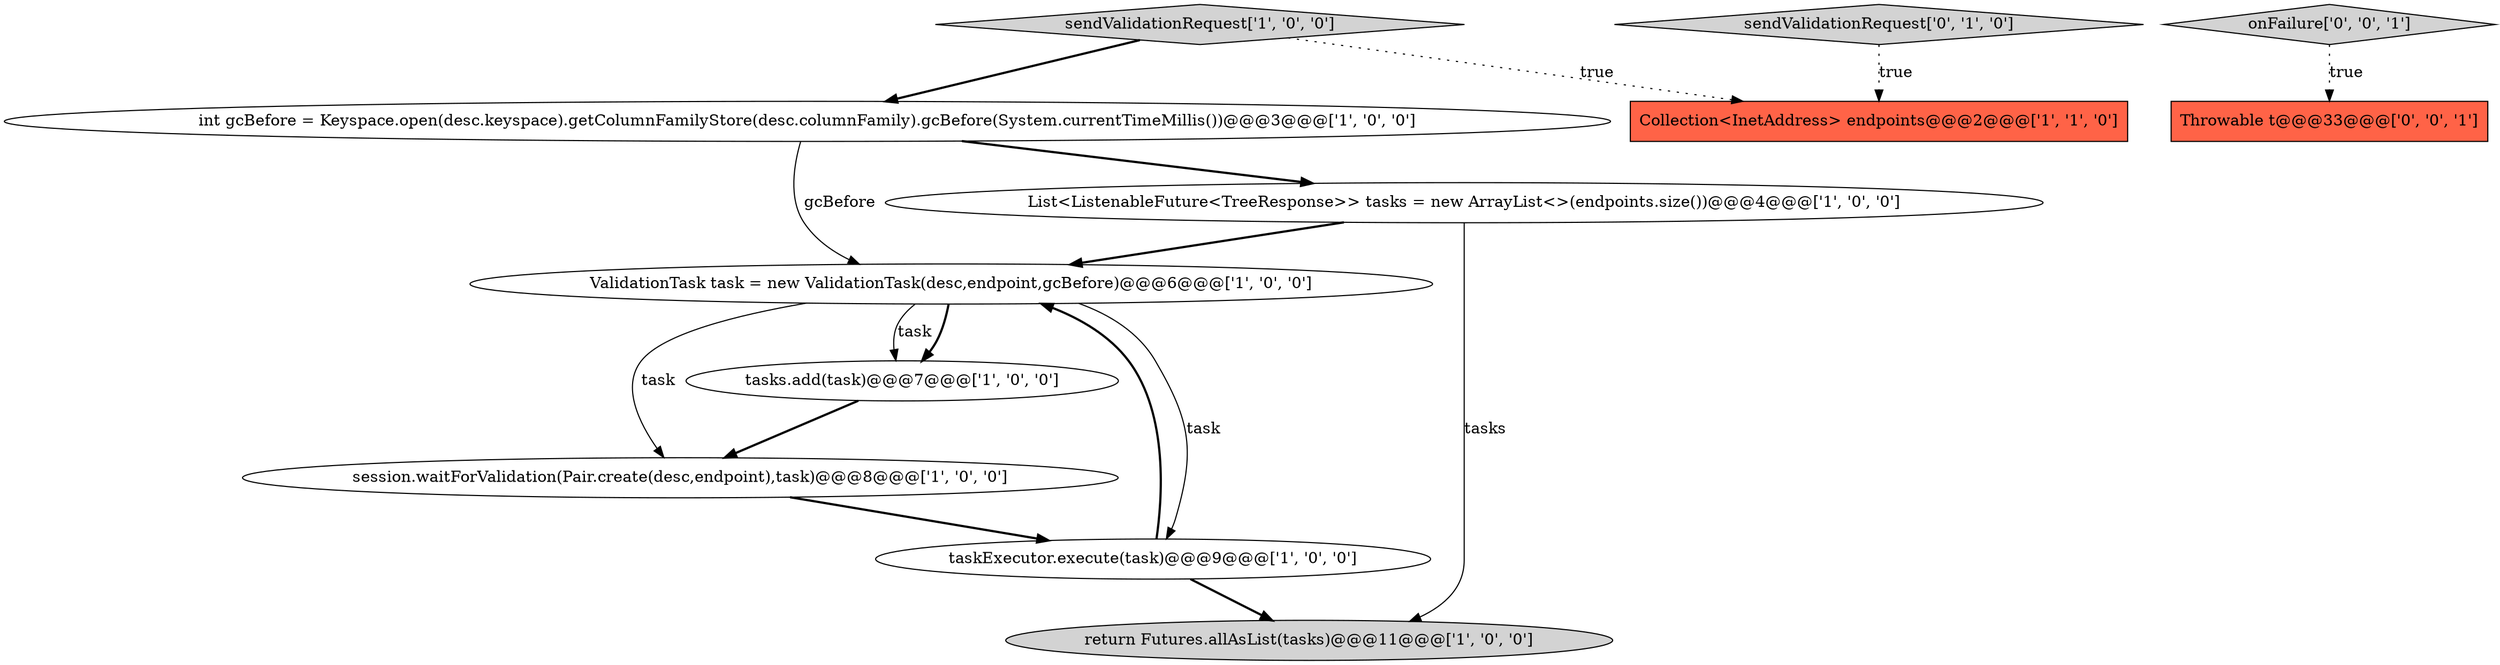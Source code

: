 digraph {
5 [style = filled, label = "int gcBefore = Keyspace.open(desc.keyspace).getColumnFamilyStore(desc.columnFamily).gcBefore(System.currentTimeMillis())@@@3@@@['1', '0', '0']", fillcolor = white, shape = ellipse image = "AAA0AAABBB1BBB"];
6 [style = filled, label = "return Futures.allAsList(tasks)@@@11@@@['1', '0', '0']", fillcolor = lightgray, shape = ellipse image = "AAA0AAABBB1BBB"];
9 [style = filled, label = "sendValidationRequest['0', '1', '0']", fillcolor = lightgray, shape = diamond image = "AAA0AAABBB2BBB"];
0 [style = filled, label = "Collection<InetAddress> endpoints@@@2@@@['1', '1', '0']", fillcolor = tomato, shape = box image = "AAA0AAABBB1BBB"];
1 [style = filled, label = "ValidationTask task = new ValidationTask(desc,endpoint,gcBefore)@@@6@@@['1', '0', '0']", fillcolor = white, shape = ellipse image = "AAA0AAABBB1BBB"];
10 [style = filled, label = "Throwable t@@@33@@@['0', '0', '1']", fillcolor = tomato, shape = box image = "AAA0AAABBB3BBB"];
11 [style = filled, label = "onFailure['0', '0', '1']", fillcolor = lightgray, shape = diamond image = "AAA0AAABBB3BBB"];
3 [style = filled, label = "session.waitForValidation(Pair.create(desc,endpoint),task)@@@8@@@['1', '0', '0']", fillcolor = white, shape = ellipse image = "AAA0AAABBB1BBB"];
7 [style = filled, label = "taskExecutor.execute(task)@@@9@@@['1', '0', '0']", fillcolor = white, shape = ellipse image = "AAA0AAABBB1BBB"];
8 [style = filled, label = "tasks.add(task)@@@7@@@['1', '0', '0']", fillcolor = white, shape = ellipse image = "AAA0AAABBB1BBB"];
2 [style = filled, label = "sendValidationRequest['1', '0', '0']", fillcolor = lightgray, shape = diamond image = "AAA0AAABBB1BBB"];
4 [style = filled, label = "List<ListenableFuture<TreeResponse>> tasks = new ArrayList<>(endpoints.size())@@@4@@@['1', '0', '0']", fillcolor = white, shape = ellipse image = "AAA0AAABBB1BBB"];
4->6 [style = solid, label="tasks"];
4->1 [style = bold, label=""];
5->1 [style = solid, label="gcBefore"];
7->1 [style = bold, label=""];
1->8 [style = bold, label=""];
2->0 [style = dotted, label="true"];
1->7 [style = solid, label="task"];
9->0 [style = dotted, label="true"];
3->7 [style = bold, label=""];
1->3 [style = solid, label="task"];
11->10 [style = dotted, label="true"];
5->4 [style = bold, label=""];
7->6 [style = bold, label=""];
2->5 [style = bold, label=""];
8->3 [style = bold, label=""];
1->8 [style = solid, label="task"];
}
